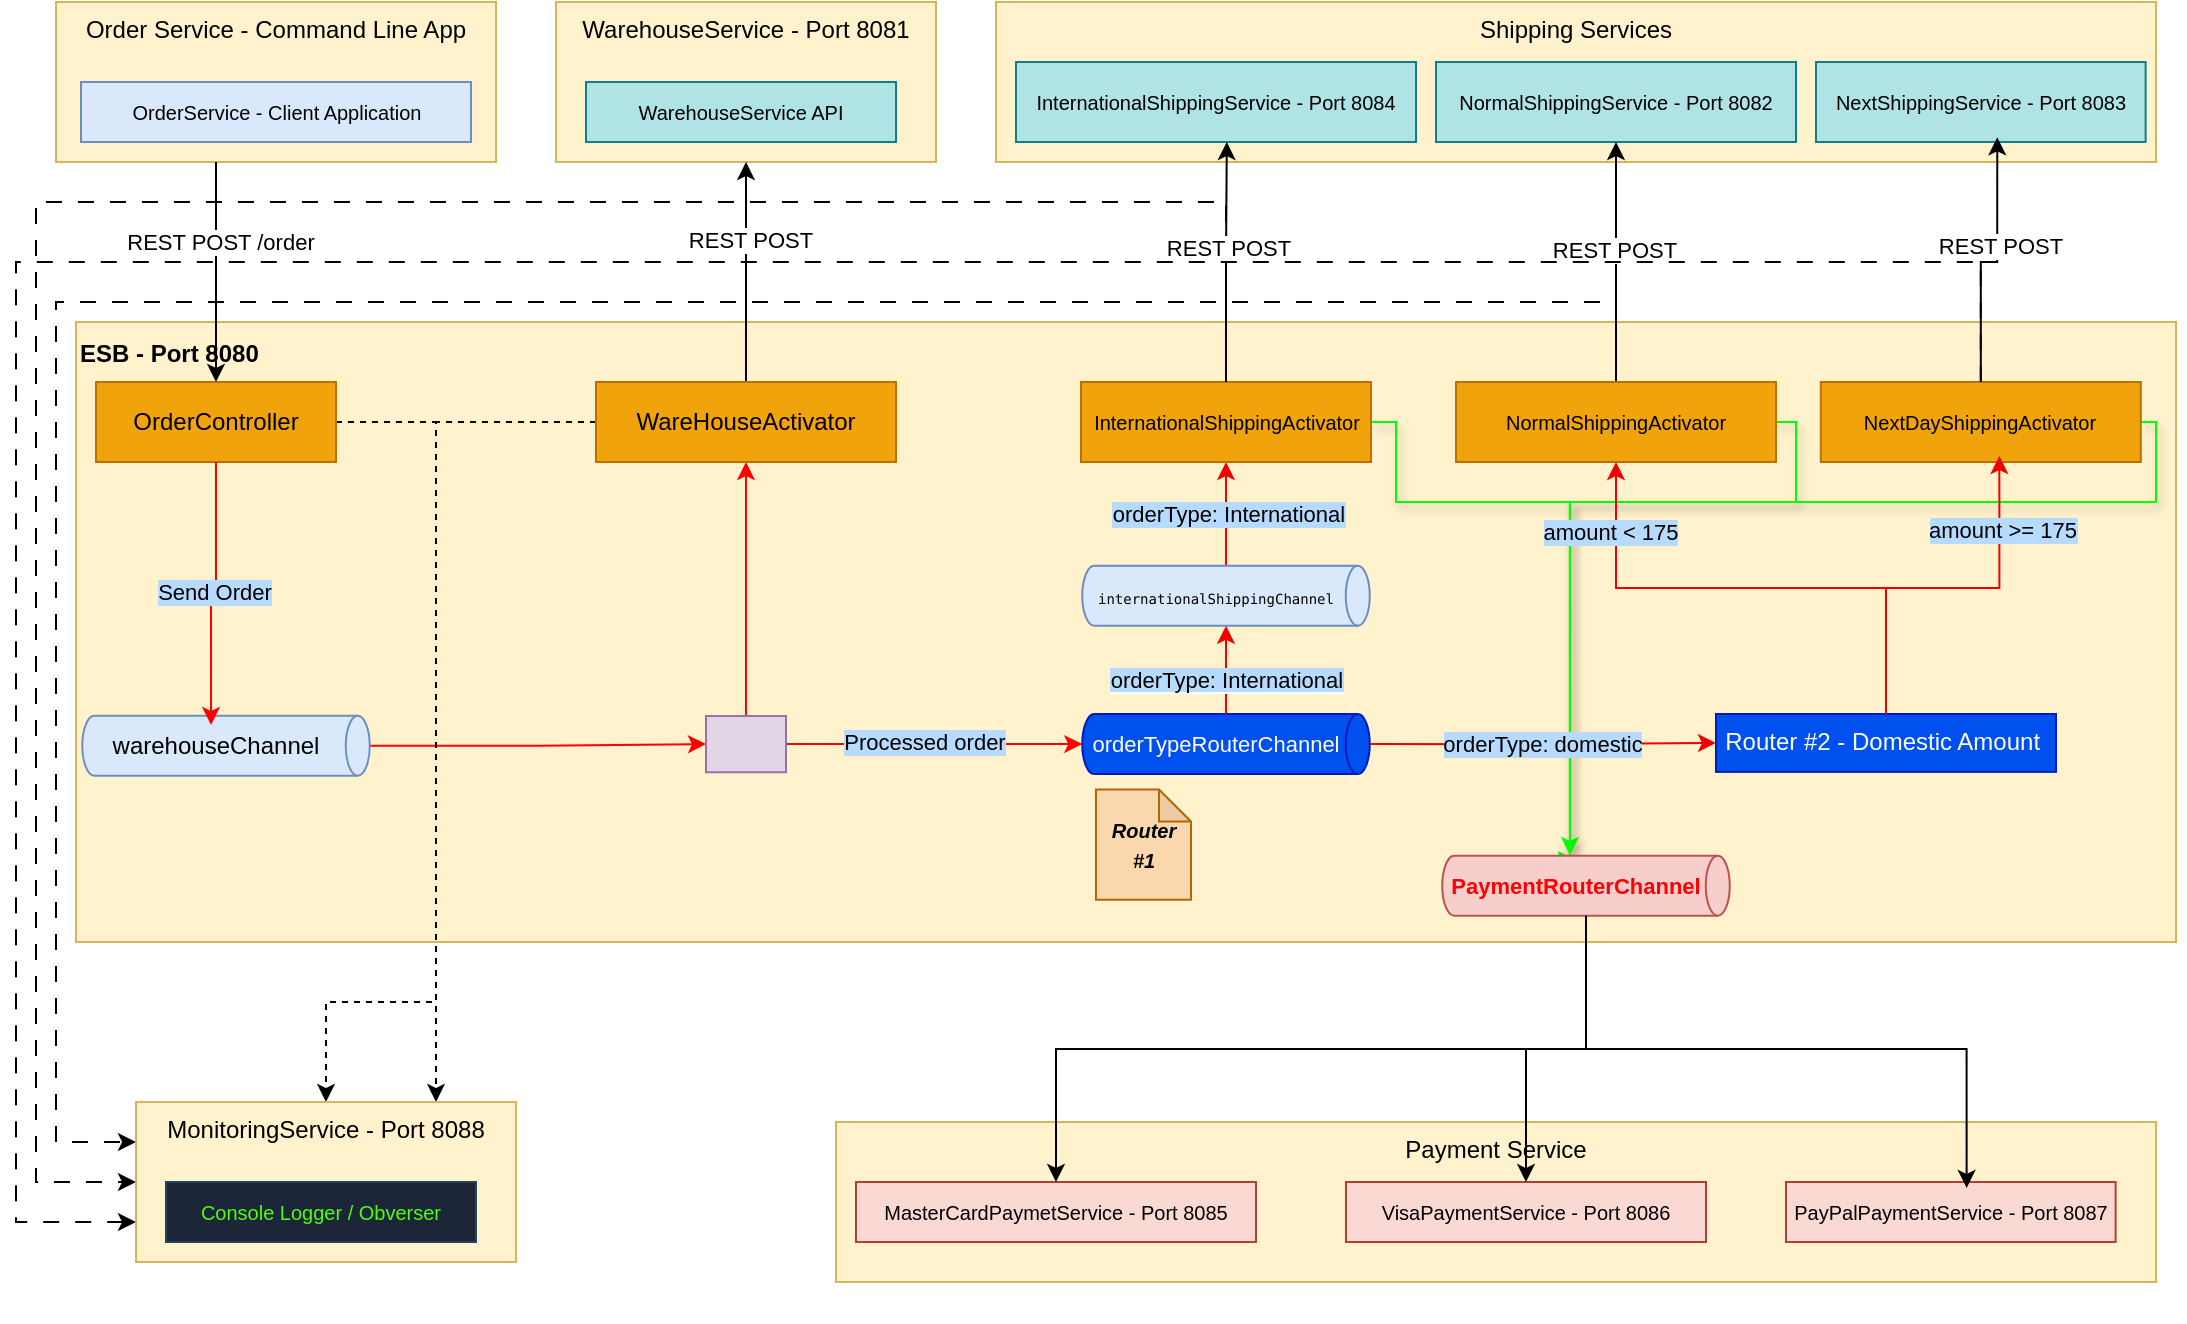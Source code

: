 <mxfile version="28.0.6">
  <diagram name="Page-1" id="l9Pcvp4etr5lq6R3jgEi">
    <mxGraphModel dx="1164" dy="771" grid="1" gridSize="10" guides="1" tooltips="1" connect="1" arrows="1" fold="1" page="1" pageScale="1" pageWidth="1100" pageHeight="850" math="0" shadow="0">
      <root>
        <mxCell id="0" />
        <mxCell id="1" parent="0" />
        <mxCell id="EiLSZdtZ8WlPfEy0Kslp-3" value="" style="group" vertex="1" connectable="0" parent="1">
          <mxGeometry x="30" y="40" width="260" height="100" as="geometry" />
        </mxCell>
        <mxCell id="EiLSZdtZ8WlPfEy0Kslp-2" value="Order Service - Command Line App" style="rounded=0;whiteSpace=wrap;html=1;align=center;verticalAlign=top;fillColor=#fff2cc;strokeColor=#d6b656;" vertex="1" parent="EiLSZdtZ8WlPfEy0Kslp-3">
          <mxGeometry width="220" height="80" as="geometry" />
        </mxCell>
        <mxCell id="EiLSZdtZ8WlPfEy0Kslp-1" value="&lt;font style=&quot;font-size: 10px;&quot;&gt;OrderService - Client Application&lt;/font&gt;" style="rounded=0;whiteSpace=wrap;html=1;fillColor=#dae8fc;strokeColor=#6c8ebf;" vertex="1" parent="EiLSZdtZ8WlPfEy0Kslp-3">
          <mxGeometry x="12.5" y="40" width="195" height="30" as="geometry" />
        </mxCell>
        <mxCell id="EiLSZdtZ8WlPfEy0Kslp-4" value="&lt;b style=&quot;line-height: 150%;&quot;&gt;&lt;font&gt;ESB - Port 8080&lt;/font&gt;&lt;/b&gt;" style="rounded=0;whiteSpace=wrap;html=1;fillColor=#fff2cc;strokeColor=#d6b656;verticalAlign=top;align=left;" vertex="1" parent="1">
          <mxGeometry x="40" y="200" width="1050" height="310" as="geometry" />
        </mxCell>
        <mxCell id="EiLSZdtZ8WlPfEy0Kslp-8" value="" style="group" vertex="1" connectable="0" parent="1">
          <mxGeometry x="470" y="40" width="610" height="100" as="geometry" />
        </mxCell>
        <mxCell id="EiLSZdtZ8WlPfEy0Kslp-9" value="Shipping Services" style="rounded=0;whiteSpace=wrap;html=1;align=center;verticalAlign=top;fillColor=#fff2cc;strokeColor=#d6b656;movable=1;resizable=1;rotatable=1;deletable=1;editable=1;locked=0;connectable=1;" vertex="1" parent="EiLSZdtZ8WlPfEy0Kslp-8">
          <mxGeometry x="30" width="580" height="80" as="geometry" />
        </mxCell>
        <mxCell id="EiLSZdtZ8WlPfEy0Kslp-10" value="&lt;font style=&quot;font-size: 10px;&quot;&gt;InternationalShippingService - Port 8084&lt;/font&gt;" style="rounded=0;whiteSpace=wrap;html=1;fillColor=#b0e3e6;strokeColor=#0e8088;container=0;movable=1;resizable=1;rotatable=1;deletable=1;editable=1;locked=0;connectable=1;" vertex="1" parent="EiLSZdtZ8WlPfEy0Kslp-8">
          <mxGeometry x="40" y="30" width="200" height="40" as="geometry" />
        </mxCell>
        <mxCell id="EiLSZdtZ8WlPfEy0Kslp-11" value="&lt;font style=&quot;font-size: 10px;&quot;&gt;NormalShippingService - Port 8082&lt;/font&gt;" style="rounded=0;whiteSpace=wrap;html=1;fillColor=#b0e3e6;strokeColor=#0e8088;container=0;movable=1;resizable=1;rotatable=1;deletable=1;editable=1;locked=0;connectable=1;" vertex="1" parent="EiLSZdtZ8WlPfEy0Kslp-8">
          <mxGeometry x="250" y="30" width="180" height="40" as="geometry" />
        </mxCell>
        <mxCell id="EiLSZdtZ8WlPfEy0Kslp-12" value="&lt;font style=&quot;font-size: 10px;&quot;&gt;NextShippingService - Port 8083&lt;/font&gt;" style="rounded=0;whiteSpace=wrap;html=1;fillColor=#b0e3e6;strokeColor=#0e8088;container=0;movable=1;resizable=1;rotatable=1;deletable=1;editable=1;locked=0;connectable=1;" vertex="1" parent="EiLSZdtZ8WlPfEy0Kslp-8">
          <mxGeometry x="440" y="30" width="164.81" height="40" as="geometry" />
        </mxCell>
        <mxCell id="EiLSZdtZ8WlPfEy0Kslp-13" value="" style="group" vertex="1" connectable="0" parent="1">
          <mxGeometry x="280" y="40" width="190" height="100" as="geometry" />
        </mxCell>
        <mxCell id="EiLSZdtZ8WlPfEy0Kslp-6" value="WarehouseService - Port 8081" style="rounded=0;whiteSpace=wrap;html=1;align=center;verticalAlign=top;fillColor=#fff2cc;strokeColor=#d6b656;" vertex="1" parent="EiLSZdtZ8WlPfEy0Kslp-13">
          <mxGeometry width="190" height="80" as="geometry" />
        </mxCell>
        <mxCell id="EiLSZdtZ8WlPfEy0Kslp-7" value="&lt;font style=&quot;font-size: 10px;&quot;&gt;WarehouseService API&lt;/font&gt;" style="rounded=0;whiteSpace=wrap;html=1;fillColor=#b0e3e6;strokeColor=#0e8088;" vertex="1" parent="EiLSZdtZ8WlPfEy0Kslp-13">
          <mxGeometry x="15" y="40" width="155" height="30" as="geometry" />
        </mxCell>
        <mxCell id="EiLSZdtZ8WlPfEy0Kslp-15" value="" style="group;movable=1;resizable=1;rotatable=1;deletable=1;editable=1;locked=0;connectable=1;" vertex="1" connectable="0" parent="1">
          <mxGeometry x="390" y="600" width="690" height="100" as="geometry" />
        </mxCell>
        <mxCell id="EiLSZdtZ8WlPfEy0Kslp-16" value="" style="group;movable=1;resizable=1;rotatable=1;deletable=1;editable=1;locked=0;connectable=1;" vertex="1" connectable="0" parent="EiLSZdtZ8WlPfEy0Kslp-15">
          <mxGeometry x="30" width="660" height="100" as="geometry" />
        </mxCell>
        <mxCell id="EiLSZdtZ8WlPfEy0Kslp-17" value="Payment Service" style="rounded=0;whiteSpace=wrap;html=1;align=center;verticalAlign=top;fillColor=#fff2cc;strokeColor=#d6b656;movable=1;resizable=1;rotatable=1;deletable=1;editable=1;locked=0;connectable=1;" vertex="1" parent="EiLSZdtZ8WlPfEy0Kslp-16">
          <mxGeometry width="660" height="80" as="geometry" />
        </mxCell>
        <mxCell id="EiLSZdtZ8WlPfEy0Kslp-18" value="&lt;font style=&quot;font-size: 10px;&quot;&gt;MasterCardPaymetService - Port 8085&lt;/font&gt;" style="rounded=0;whiteSpace=wrap;html=1;fillColor=#fad9d5;strokeColor=#ae4132;movable=1;resizable=1;rotatable=1;deletable=1;editable=1;locked=0;connectable=1;" vertex="1" parent="EiLSZdtZ8WlPfEy0Kslp-16">
          <mxGeometry x="10" y="30" width="200" height="30" as="geometry" />
        </mxCell>
        <mxCell id="EiLSZdtZ8WlPfEy0Kslp-19" value="&lt;font style=&quot;font-size: 10px;&quot;&gt;VisaPaymentService - Port 8086&lt;/font&gt;" style="rounded=0;whiteSpace=wrap;html=1;fillColor=#fad9d5;strokeColor=#ae4132;movable=1;resizable=1;rotatable=1;deletable=1;editable=1;locked=0;connectable=1;" vertex="1" parent="EiLSZdtZ8WlPfEy0Kslp-16">
          <mxGeometry x="255" y="30" width="180" height="30" as="geometry" />
        </mxCell>
        <mxCell id="EiLSZdtZ8WlPfEy0Kslp-20" value="&lt;font style=&quot;font-size: 10px;&quot;&gt;PayPalPaymentService - Port 8087&lt;/font&gt;" style="rounded=0;whiteSpace=wrap;html=1;fillColor=#fad9d5;strokeColor=#ae4132;movable=1;resizable=1;rotatable=1;deletable=1;editable=1;locked=0;connectable=1;" vertex="1" parent="EiLSZdtZ8WlPfEy0Kslp-16">
          <mxGeometry x="475" y="30" width="164.81" height="30" as="geometry" />
        </mxCell>
        <mxCell id="EiLSZdtZ8WlPfEy0Kslp-82" style="edgeStyle=orthogonalEdgeStyle;rounded=0;orthogonalLoop=1;jettySize=auto;html=1;exitX=1;exitY=0.5;exitDx=0;exitDy=0;dashed=1;" edge="1" parent="1" source="EiLSZdtZ8WlPfEy0Kslp-23" target="EiLSZdtZ8WlPfEy0Kslp-80">
          <mxGeometry relative="1" as="geometry">
            <Array as="points">
              <mxPoint x="220" y="250" />
              <mxPoint x="220" y="540" />
              <mxPoint x="165" y="540" />
            </Array>
          </mxGeometry>
        </mxCell>
        <mxCell id="EiLSZdtZ8WlPfEy0Kslp-23" value="OrderController" style="rounded=0;whiteSpace=wrap;html=1;fillColor=#f0a30a;strokeColor=#BD7000;fontColor=#000000;" vertex="1" parent="1">
          <mxGeometry x="50" y="230" width="120" height="40" as="geometry" />
        </mxCell>
        <mxCell id="EiLSZdtZ8WlPfEy0Kslp-24" style="edgeStyle=orthogonalEdgeStyle;rounded=0;orthogonalLoop=1;jettySize=auto;html=1;" edge="1" parent="1" source="EiLSZdtZ8WlPfEy0Kslp-2" target="EiLSZdtZ8WlPfEy0Kslp-23">
          <mxGeometry relative="1" as="geometry">
            <Array as="points">
              <mxPoint x="110" y="150" />
              <mxPoint x="110" y="150" />
            </Array>
          </mxGeometry>
        </mxCell>
        <mxCell id="EiLSZdtZ8WlPfEy0Kslp-25" value="REST POST /order" style="edgeLabel;html=1;align=center;verticalAlign=middle;resizable=0;points=[];" vertex="1" connectable="0" parent="EiLSZdtZ8WlPfEy0Kslp-24">
          <mxGeometry x="-0.27" y="2" relative="1" as="geometry">
            <mxPoint as="offset" />
          </mxGeometry>
        </mxCell>
        <mxCell id="EiLSZdtZ8WlPfEy0Kslp-31" style="edgeStyle=orthogonalEdgeStyle;rounded=0;orthogonalLoop=1;jettySize=auto;html=1;fillColor=#d80073;strokeColor=#FF0000;" edge="1" parent="1" source="EiLSZdtZ8WlPfEy0Kslp-26" target="EiLSZdtZ8WlPfEy0Kslp-30">
          <mxGeometry relative="1" as="geometry" />
        </mxCell>
        <mxCell id="EiLSZdtZ8WlPfEy0Kslp-26" value="warehouseChannel" style="shape=cylinder3;whiteSpace=wrap;html=1;boundedLbl=1;backgroundOutline=1;size=6;rotation=90;horizontal=0;fillColor=#dae8fc;strokeColor=#6c8ebf;" vertex="1" parent="1">
          <mxGeometry x="100" y="340" width="30" height="143.75" as="geometry" />
        </mxCell>
        <mxCell id="EiLSZdtZ8WlPfEy0Kslp-27" style="edgeStyle=orthogonalEdgeStyle;rounded=0;orthogonalLoop=1;jettySize=auto;html=1;entryX=0.154;entryY=0.552;entryDx=0;entryDy=0;entryPerimeter=0;fillColor=#e51400;strokeColor=#FF0000;" edge="1" parent="1" source="EiLSZdtZ8WlPfEy0Kslp-23" target="EiLSZdtZ8WlPfEy0Kslp-26">
          <mxGeometry relative="1" as="geometry" />
        </mxCell>
        <mxCell id="EiLSZdtZ8WlPfEy0Kslp-28" value="&lt;span&gt;Send Order&lt;/span&gt;" style="edgeLabel;html=1;align=center;verticalAlign=middle;resizable=0;points=[];labelBackgroundColor=#B7DBFF;" vertex="1" connectable="0" parent="EiLSZdtZ8WlPfEy0Kslp-27">
          <mxGeometry y="1" relative="1" as="geometry">
            <mxPoint as="offset" />
          </mxGeometry>
        </mxCell>
        <mxCell id="EiLSZdtZ8WlPfEy0Kslp-37" style="edgeStyle=orthogonalEdgeStyle;rounded=0;orthogonalLoop=1;jettySize=auto;html=1;entryX=0.5;entryY=1;entryDx=0;entryDy=0;fillColor=#d80073;strokeColor=#FF0000;" edge="1" parent="1" source="EiLSZdtZ8WlPfEy0Kslp-30" target="EiLSZdtZ8WlPfEy0Kslp-34">
          <mxGeometry relative="1" as="geometry" />
        </mxCell>
        <mxCell id="EiLSZdtZ8WlPfEy0Kslp-39" style="edgeStyle=orthogonalEdgeStyle;rounded=0;orthogonalLoop=1;jettySize=auto;html=1;fillColor=#d80073;strokeColor=#FF0000;entryX=0.5;entryY=1;entryDx=0;entryDy=0;entryPerimeter=0;" edge="1" parent="1" source="EiLSZdtZ8WlPfEy0Kslp-30" target="EiLSZdtZ8WlPfEy0Kslp-61">
          <mxGeometry relative="1" as="geometry">
            <mxPoint x="540" y="410" as="targetPoint" />
          </mxGeometry>
        </mxCell>
        <mxCell id="EiLSZdtZ8WlPfEy0Kslp-40" value="Processed order" style="edgeLabel;html=1;align=center;verticalAlign=middle;resizable=0;points=[];labelBackgroundColor=#B7DBFF;" vertex="1" connectable="0" parent="EiLSZdtZ8WlPfEy0Kslp-39">
          <mxGeometry x="-0.072" y="1" relative="1" as="geometry">
            <mxPoint as="offset" />
          </mxGeometry>
        </mxCell>
        <mxCell id="EiLSZdtZ8WlPfEy0Kslp-30" value="" style="rounded=0;whiteSpace=wrap;html=1;fillColor=#e1d5e7;strokeColor=#9673a6;" vertex="1" parent="1">
          <mxGeometry x="355" y="397" width="40" height="28.12" as="geometry" />
        </mxCell>
        <mxCell id="EiLSZdtZ8WlPfEy0Kslp-35" style="edgeStyle=orthogonalEdgeStyle;rounded=0;orthogonalLoop=1;jettySize=auto;html=1;" edge="1" parent="1" source="EiLSZdtZ8WlPfEy0Kslp-34">
          <mxGeometry relative="1" as="geometry">
            <mxPoint x="375" y="120" as="targetPoint" />
          </mxGeometry>
        </mxCell>
        <mxCell id="EiLSZdtZ8WlPfEy0Kslp-36" value="REST POST" style="edgeLabel;html=1;align=center;verticalAlign=middle;resizable=0;points=[];" vertex="1" connectable="0" parent="EiLSZdtZ8WlPfEy0Kslp-35">
          <mxGeometry x="0.303" y="-1" relative="1" as="geometry">
            <mxPoint as="offset" />
          </mxGeometry>
        </mxCell>
        <mxCell id="EiLSZdtZ8WlPfEy0Kslp-83" style="edgeStyle=orthogonalEdgeStyle;rounded=0;orthogonalLoop=1;jettySize=auto;html=1;dashed=1;" edge="1" parent="1" source="EiLSZdtZ8WlPfEy0Kslp-34" target="EiLSZdtZ8WlPfEy0Kslp-80">
          <mxGeometry relative="1" as="geometry">
            <Array as="points">
              <mxPoint x="220" y="250" />
            </Array>
          </mxGeometry>
        </mxCell>
        <mxCell id="EiLSZdtZ8WlPfEy0Kslp-34" value="WareHouseActivator" style="rounded=0;whiteSpace=wrap;html=1;fillColor=#f0a30a;strokeColor=#BD7000;fontColor=#000000;" vertex="1" parent="1">
          <mxGeometry x="300" y="230" width="150" height="40" as="geometry" />
        </mxCell>
        <mxCell id="EiLSZdtZ8WlPfEy0Kslp-42" style="edgeStyle=orthogonalEdgeStyle;rounded=0;orthogonalLoop=1;jettySize=auto;html=1;fillColor=#d80073;strokeColor=#F00000;exitX=0;exitY=0.5;exitDx=0;exitDy=0;exitPerimeter=0;" edge="1" parent="1" source="EiLSZdtZ8WlPfEy0Kslp-64" target="EiLSZdtZ8WlPfEy0Kslp-41">
          <mxGeometry relative="1" as="geometry">
            <mxPoint x="615" y="396" as="sourcePoint" />
          </mxGeometry>
        </mxCell>
        <mxCell id="EiLSZdtZ8WlPfEy0Kslp-43" value="orderType: International" style="edgeLabel;html=1;align=center;verticalAlign=middle;resizable=0;points=[];labelBackgroundColor=#B7DBFF;" vertex="1" connectable="0" parent="EiLSZdtZ8WlPfEy0Kslp-42">
          <mxGeometry x="0.016" y="-1" relative="1" as="geometry">
            <mxPoint as="offset" />
          </mxGeometry>
        </mxCell>
        <mxCell id="EiLSZdtZ8WlPfEy0Kslp-68" style="edgeStyle=orthogonalEdgeStyle;rounded=0;orthogonalLoop=1;jettySize=auto;html=1;fontColor=#00FF00;fillColor=#cdeb8b;strokeColor=#00FF00;shadow=1;" edge="1" parent="1" source="EiLSZdtZ8WlPfEy0Kslp-41">
          <mxGeometry relative="1" as="geometry">
            <mxPoint x="790" y="470" as="targetPoint" />
            <Array as="points">
              <mxPoint x="700" y="250" />
              <mxPoint x="700" y="290" />
              <mxPoint x="787" y="290" />
            </Array>
          </mxGeometry>
        </mxCell>
        <mxCell id="EiLSZdtZ8WlPfEy0Kslp-86" style="edgeStyle=orthogonalEdgeStyle;rounded=0;orthogonalLoop=1;jettySize=auto;html=1;entryX=0;entryY=0.5;entryDx=0;entryDy=0;dashed=1;dashPattern=8 8;" edge="1" parent="1" source="EiLSZdtZ8WlPfEy0Kslp-41" target="EiLSZdtZ8WlPfEy0Kslp-80">
          <mxGeometry relative="1" as="geometry">
            <Array as="points">
              <mxPoint x="615" y="140" />
              <mxPoint x="20" y="140" />
              <mxPoint x="20" y="630" />
            </Array>
          </mxGeometry>
        </mxCell>
        <mxCell id="EiLSZdtZ8WlPfEy0Kslp-41" value="InternationalShippingActivator" style="rounded=0;whiteSpace=wrap;html=1;fillColor=#f0a30a;strokeColor=#BD7000;fontColor=#000000;fontSize=10;" vertex="1" parent="1">
          <mxGeometry x="542.5" y="230" width="145" height="40" as="geometry" />
        </mxCell>
        <mxCell id="EiLSZdtZ8WlPfEy0Kslp-44" style="edgeStyle=orthogonalEdgeStyle;rounded=0;orthogonalLoop=1;jettySize=auto;html=1;entryX=0.527;entryY=1;entryDx=0;entryDy=0;entryPerimeter=0;" edge="1" parent="1" source="EiLSZdtZ8WlPfEy0Kslp-41" target="EiLSZdtZ8WlPfEy0Kslp-10">
          <mxGeometry relative="1" as="geometry" />
        </mxCell>
        <mxCell id="EiLSZdtZ8WlPfEy0Kslp-57" value="REST POST" style="edgeLabel;html=1;align=center;verticalAlign=middle;resizable=0;points=[];" vertex="1" connectable="0" parent="EiLSZdtZ8WlPfEy0Kslp-44">
          <mxGeometry x="0.12" relative="1" as="geometry">
            <mxPoint as="offset" />
          </mxGeometry>
        </mxCell>
        <mxCell id="EiLSZdtZ8WlPfEy0Kslp-45" value="Router #2 - Domestic Amount&amp;nbsp;" style="rounded=0;whiteSpace=wrap;html=1;fillColor=#0050ef;fontColor=#ffffff;strokeColor=#001DBC;" vertex="1" parent="1">
          <mxGeometry x="860" y="396" width="170" height="28.94" as="geometry" />
        </mxCell>
        <mxCell id="EiLSZdtZ8WlPfEy0Kslp-53" style="edgeStyle=orthogonalEdgeStyle;rounded=0;orthogonalLoop=1;jettySize=auto;html=1;entryX=0.5;entryY=1;entryDx=0;entryDy=0;" edge="1" parent="1" source="EiLSZdtZ8WlPfEy0Kslp-47" target="EiLSZdtZ8WlPfEy0Kslp-11">
          <mxGeometry relative="1" as="geometry" />
        </mxCell>
        <mxCell id="EiLSZdtZ8WlPfEy0Kslp-56" value="REST POST" style="edgeLabel;html=1;align=center;verticalAlign=middle;resizable=0;points=[];" vertex="1" connectable="0" parent="EiLSZdtZ8WlPfEy0Kslp-53">
          <mxGeometry x="0.106" y="1" relative="1" as="geometry">
            <mxPoint as="offset" />
          </mxGeometry>
        </mxCell>
        <mxCell id="EiLSZdtZ8WlPfEy0Kslp-69" style="edgeStyle=orthogonalEdgeStyle;rounded=0;orthogonalLoop=1;jettySize=auto;html=1;entryX=-0.013;entryY=0.556;entryDx=0;entryDy=0;strokeColor=#00FF00;shadow=1;exitX=1;exitY=0.439;exitDx=0;exitDy=0;exitPerimeter=0;entryPerimeter=0;" edge="1" parent="1" source="EiLSZdtZ8WlPfEy0Kslp-47" target="EiLSZdtZ8WlPfEy0Kslp-71">
          <mxGeometry relative="1" as="geometry">
            <mxPoint x="787.5" y="356.0" as="targetPoint" />
            <Array as="points">
              <mxPoint x="890" y="250" />
              <mxPoint x="900" y="250" />
              <mxPoint x="900" y="290" />
              <mxPoint x="787" y="290" />
            </Array>
          </mxGeometry>
        </mxCell>
        <mxCell id="EiLSZdtZ8WlPfEy0Kslp-87" style="edgeStyle=orthogonalEdgeStyle;rounded=0;orthogonalLoop=1;jettySize=auto;html=1;entryX=0;entryY=0.25;entryDx=0;entryDy=0;dashed=1;dashPattern=8 8;" edge="1" parent="1" source="EiLSZdtZ8WlPfEy0Kslp-47" target="EiLSZdtZ8WlPfEy0Kslp-80">
          <mxGeometry relative="1" as="geometry">
            <Array as="points">
              <mxPoint x="810" y="190" />
              <mxPoint x="30" y="190" />
              <mxPoint x="30" y="610" />
            </Array>
          </mxGeometry>
        </mxCell>
        <mxCell id="EiLSZdtZ8WlPfEy0Kslp-47" value="&lt;font style=&quot;font-size: 10px;&quot;&gt;NormalShippingActivator&lt;/font&gt;" style="rounded=0;whiteSpace=wrap;html=1;fillColor=#f0a30a;strokeColor=#BD7000;fontColor=#000000;" vertex="1" parent="1">
          <mxGeometry x="730" y="230" width="160" height="40" as="geometry" />
        </mxCell>
        <mxCell id="EiLSZdtZ8WlPfEy0Kslp-70" style="edgeStyle=orthogonalEdgeStyle;rounded=0;orthogonalLoop=1;jettySize=auto;html=1;entryX=0.071;entryY=0.535;entryDx=0;entryDy=0;strokeColor=#00FF00;shadow=1;exitX=1;exitY=0.5;exitDx=0;exitDy=0;entryPerimeter=0;" edge="1" parent="1" source="EiLSZdtZ8WlPfEy0Kslp-48" target="EiLSZdtZ8WlPfEy0Kslp-71">
          <mxGeometry relative="1" as="geometry">
            <mxPoint x="920" y="290" as="sourcePoint" />
            <mxPoint x="787.5" y="376.0" as="targetPoint" />
            <Array as="points">
              <mxPoint x="1080" y="250" />
              <mxPoint x="1080" y="290" />
              <mxPoint x="787" y="290" />
              <mxPoint x="787" y="469" />
            </Array>
          </mxGeometry>
        </mxCell>
        <mxCell id="EiLSZdtZ8WlPfEy0Kslp-88" style="edgeStyle=orthogonalEdgeStyle;rounded=0;orthogonalLoop=1;jettySize=auto;html=1;entryX=0;entryY=0.75;entryDx=0;entryDy=0;dashed=1;dashPattern=8 8;" edge="1" parent="1" source="EiLSZdtZ8WlPfEy0Kslp-48" target="EiLSZdtZ8WlPfEy0Kslp-80">
          <mxGeometry relative="1" as="geometry">
            <Array as="points">
              <mxPoint x="992" y="170" />
              <mxPoint x="10" y="170" />
              <mxPoint x="10" y="650" />
            </Array>
          </mxGeometry>
        </mxCell>
        <mxCell id="EiLSZdtZ8WlPfEy0Kslp-48" value="&lt;font style=&quot;font-size: 10px;&quot;&gt;NextDayShippingActivator&lt;/font&gt;" style="rounded=0;whiteSpace=wrap;html=1;fillColor=#f0a30a;strokeColor=#BD7000;fontColor=#000000;" vertex="1" parent="1">
          <mxGeometry x="912.4" y="230" width="160" height="40" as="geometry" />
        </mxCell>
        <mxCell id="EiLSZdtZ8WlPfEy0Kslp-54" style="edgeStyle=orthogonalEdgeStyle;rounded=0;orthogonalLoop=1;jettySize=auto;html=1;entryX=0.55;entryY=0.942;entryDx=0;entryDy=0;entryPerimeter=0;" edge="1" parent="1" source="EiLSZdtZ8WlPfEy0Kslp-48" target="EiLSZdtZ8WlPfEy0Kslp-12">
          <mxGeometry relative="1" as="geometry" />
        </mxCell>
        <mxCell id="EiLSZdtZ8WlPfEy0Kslp-55" value="REST POST" style="edgeLabel;html=1;align=center;verticalAlign=middle;resizable=0;points=[];" vertex="1" connectable="0" parent="EiLSZdtZ8WlPfEy0Kslp-54">
          <mxGeometry x="0.176" y="-1" relative="1" as="geometry">
            <mxPoint as="offset" />
          </mxGeometry>
        </mxCell>
        <mxCell id="EiLSZdtZ8WlPfEy0Kslp-61" value="&lt;font style=&quot;font-size: 11px;&quot;&gt;orderTypeRouterChannel&lt;/font&gt;" style="shape=cylinder3;whiteSpace=wrap;html=1;boundedLbl=1;backgroundOutline=1;size=6;rotation=90;horizontal=0;fillColor=#0050ef;strokeColor=#001DBC;fontColor=#ffffff;" vertex="1" parent="1">
          <mxGeometry x="600" y="339.18" width="30" height="143.76" as="geometry" />
        </mxCell>
        <mxCell id="EiLSZdtZ8WlPfEy0Kslp-63" value="&lt;i&gt;&lt;b&gt;&lt;font style=&quot;font-size: 10px;&quot;&gt;Router #1&lt;/font&gt;&lt;/b&gt;&lt;/i&gt;" style="shape=note;whiteSpace=wrap;html=1;backgroundOutline=1;darkOpacity=0.05;fillColor=#fad7ac;strokeColor=#b46504;size=16;" vertex="1" parent="1">
          <mxGeometry x="550" y="433.76" width="47.5" height="55.06" as="geometry" />
        </mxCell>
        <mxCell id="EiLSZdtZ8WlPfEy0Kslp-65" value="" style="edgeStyle=orthogonalEdgeStyle;rounded=0;orthogonalLoop=1;jettySize=auto;html=1;fillColor=#d80073;strokeColor=#F00000;exitX=0;exitY=0.5;exitDx=0;exitDy=0;exitPerimeter=0;" edge="1" parent="1" source="EiLSZdtZ8WlPfEy0Kslp-61" target="EiLSZdtZ8WlPfEy0Kslp-64">
          <mxGeometry relative="1" as="geometry">
            <mxPoint x="615" y="396" as="sourcePoint" />
            <mxPoint x="615" y="270" as="targetPoint" />
          </mxGeometry>
        </mxCell>
        <mxCell id="EiLSZdtZ8WlPfEy0Kslp-67" value="&lt;span style=&quot;background-color: rgb(183, 219, 255);&quot;&gt;orderType: International&lt;/span&gt;" style="edgeLabel;html=1;align=center;verticalAlign=middle;resizable=0;points=[];" vertex="1" connectable="0" parent="EiLSZdtZ8WlPfEy0Kslp-65">
          <mxGeometry x="-0.235" relative="1" as="geometry">
            <mxPoint as="offset" />
          </mxGeometry>
        </mxCell>
        <mxCell id="EiLSZdtZ8WlPfEy0Kslp-64" value="&lt;div style=&quot;&quot;&gt;&lt;pre style=&quot;font-family: &amp;quot;JetBrains Mono&amp;quot;, monospace;&quot;&gt;&lt;span&gt;&lt;font style=&quot;color: rgb(0, 0, 0); font-size: 7px;&quot;&gt;internationalShippingChannel&lt;/font&gt;&lt;/span&gt;&lt;/pre&gt;&lt;/div&gt;" style="shape=cylinder3;whiteSpace=wrap;html=1;boundedLbl=1;backgroundOutline=1;size=6;rotation=90;horizontal=0;fillColor=#dae8fc;strokeColor=#6c8ebf;" vertex="1" parent="1">
          <mxGeometry x="600" y="265" width="30" height="143.76" as="geometry" />
        </mxCell>
        <mxCell id="EiLSZdtZ8WlPfEy0Kslp-75" value="" style="edgeStyle=orthogonalEdgeStyle;rounded=0;orthogonalLoop=1;jettySize=auto;html=1;" edge="1" parent="1" source="EiLSZdtZ8WlPfEy0Kslp-71" target="EiLSZdtZ8WlPfEy0Kslp-19">
          <mxGeometry relative="1" as="geometry" />
        </mxCell>
        <mxCell id="EiLSZdtZ8WlPfEy0Kslp-76" style="edgeStyle=orthogonalEdgeStyle;rounded=0;orthogonalLoop=1;jettySize=auto;html=1;exitX=1;exitY=0.5;exitDx=0;exitDy=0;exitPerimeter=0;entryX=0.5;entryY=0;entryDx=0;entryDy=0;" edge="1" parent="1" source="EiLSZdtZ8WlPfEy0Kslp-71" target="EiLSZdtZ8WlPfEy0Kslp-18">
          <mxGeometry relative="1" as="geometry" />
        </mxCell>
        <mxCell id="EiLSZdtZ8WlPfEy0Kslp-71" value="&lt;b style=&quot;&quot;&gt;&lt;font style=&quot;font-size: 11px; color: rgb(255, 0, 0);&quot;&gt;PaymentRouterChannel&lt;/font&gt;&lt;/b&gt;" style="shape=cylinder3;whiteSpace=wrap;html=1;boundedLbl=1;backgroundOutline=1;size=6;rotation=90;horizontal=0;fillColor=#f8cecc;strokeColor=#b85450;" vertex="1" parent="1">
          <mxGeometry x="780" y="410" width="30" height="143.76" as="geometry" />
        </mxCell>
        <mxCell id="EiLSZdtZ8WlPfEy0Kslp-46" value="orderType: domestic" style="edgeStyle=orthogonalEdgeStyle;rounded=0;orthogonalLoop=1;jettySize=auto;html=1;entryX=0;entryY=0.5;entryDx=0;entryDy=0;strokeColor=#F00000;exitX=0.5;exitY=0;exitDx=0;exitDy=0;exitPerimeter=0;labelBackgroundColor=#B7DBFF;" edge="1" parent="1" source="EiLSZdtZ8WlPfEy0Kslp-61" target="EiLSZdtZ8WlPfEy0Kslp-45">
          <mxGeometry relative="1" as="geometry">
            <mxPoint x="690" y="410.429" as="sourcePoint" />
          </mxGeometry>
        </mxCell>
        <mxCell id="EiLSZdtZ8WlPfEy0Kslp-49" style="edgeStyle=orthogonalEdgeStyle;rounded=0;orthogonalLoop=1;jettySize=auto;html=1;entryX=0.5;entryY=1;entryDx=0;entryDy=0;strokeColor=#F00000;" edge="1" parent="1" source="EiLSZdtZ8WlPfEy0Kslp-45" target="EiLSZdtZ8WlPfEy0Kslp-47">
          <mxGeometry relative="1" as="geometry" />
        </mxCell>
        <mxCell id="EiLSZdtZ8WlPfEy0Kslp-51" value="amount &amp;lt; 175" style="edgeLabel;html=1;align=center;verticalAlign=middle;resizable=0;points=[];labelBackgroundColor=#B7DBFF;" vertex="1" connectable="0" parent="EiLSZdtZ8WlPfEy0Kslp-49">
          <mxGeometry x="0.737" y="3" relative="1" as="geometry">
            <mxPoint as="offset" />
          </mxGeometry>
        </mxCell>
        <mxCell id="EiLSZdtZ8WlPfEy0Kslp-50" style="edgeStyle=orthogonalEdgeStyle;rounded=0;orthogonalLoop=1;jettySize=auto;html=1;entryX=0.558;entryY=0.925;entryDx=0;entryDy=0;entryPerimeter=0;strokeColor=#F00000;" edge="1" parent="1" source="EiLSZdtZ8WlPfEy0Kslp-45" target="EiLSZdtZ8WlPfEy0Kslp-48">
          <mxGeometry relative="1" as="geometry" />
        </mxCell>
        <mxCell id="EiLSZdtZ8WlPfEy0Kslp-52" value="amount &amp;gt;= 175" style="edgeLabel;html=1;align=center;verticalAlign=middle;resizable=0;points=[];labelBackgroundColor=#B7DBFF;" vertex="1" connectable="0" parent="EiLSZdtZ8WlPfEy0Kslp-50">
          <mxGeometry x="0.6" y="-1" relative="1" as="geometry">
            <mxPoint as="offset" />
          </mxGeometry>
        </mxCell>
        <mxCell id="EiLSZdtZ8WlPfEy0Kslp-77" style="edgeStyle=orthogonalEdgeStyle;rounded=0;orthogonalLoop=1;jettySize=auto;html=1;exitX=1;exitY=0.5;exitDx=0;exitDy=0;exitPerimeter=0;entryX=0.548;entryY=0.098;entryDx=0;entryDy=0;entryPerimeter=0;" edge="1" parent="1" source="EiLSZdtZ8WlPfEy0Kslp-71" target="EiLSZdtZ8WlPfEy0Kslp-20">
          <mxGeometry relative="1" as="geometry" />
        </mxCell>
        <mxCell id="EiLSZdtZ8WlPfEy0Kslp-79" value="" style="group" vertex="1" connectable="0" parent="1">
          <mxGeometry x="70" y="590" width="190" height="100" as="geometry" />
        </mxCell>
        <mxCell id="EiLSZdtZ8WlPfEy0Kslp-80" value="MonitoringService - Port 8088" style="rounded=0;whiteSpace=wrap;html=1;align=center;verticalAlign=top;fillColor=#fff2cc;strokeColor=#d6b656;" vertex="1" parent="EiLSZdtZ8WlPfEy0Kslp-79">
          <mxGeometry width="190" height="80" as="geometry" />
        </mxCell>
        <mxCell id="EiLSZdtZ8WlPfEy0Kslp-81" value="&lt;font style=&quot;font-size: 10px;&quot;&gt;Console Logger / Obverser&lt;/font&gt;" style="rounded=0;whiteSpace=wrap;html=1;fillColor=#1D2538;strokeColor=#23445d;fontColor=#4BFF0A;" vertex="1" parent="EiLSZdtZ8WlPfEy0Kslp-79">
          <mxGeometry x="15" y="40" width="155" height="30" as="geometry" />
        </mxCell>
      </root>
    </mxGraphModel>
  </diagram>
</mxfile>
